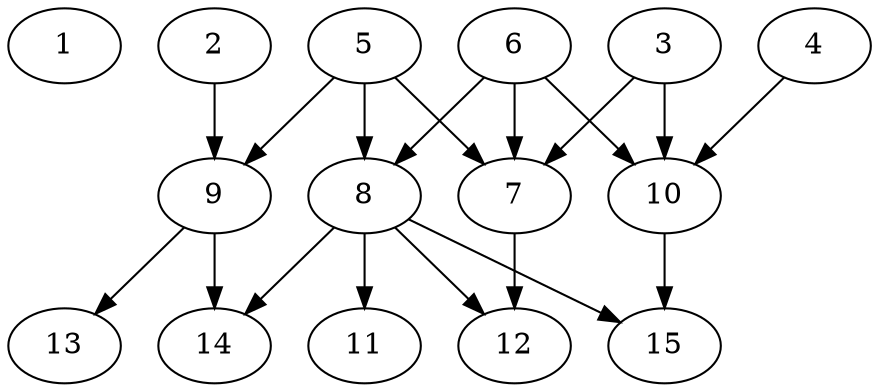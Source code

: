 // DAG automatically generated by daggen at Thu Oct  3 13:59:26 2019
// ./daggen --dot -n 15 --ccr 0.4 --fat 0.7 --regular 0.7 --density 0.5 --mindata 5242880 --maxdata 52428800 
digraph G {
  1 [size="38295040", alpha="0.15", expect_size="15318016"] 
  2 [size="44224000", alpha="0.13", expect_size="17689600"] 
  2 -> 9 [size ="17689600"]
  3 [size="63185920", alpha="0.14", expect_size="25274368"] 
  3 -> 7 [size ="25274368"]
  3 -> 10 [size ="25274368"]
  4 [size="18739200", alpha="0.18", expect_size="7495680"] 
  4 -> 10 [size ="7495680"]
  5 [size="94315520", alpha="0.04", expect_size="37726208"] 
  5 -> 7 [size ="37726208"]
  5 -> 8 [size ="37726208"]
  5 -> 9 [size ="37726208"]
  6 [size="48803840", alpha="0.04", expect_size="19521536"] 
  6 -> 7 [size ="19521536"]
  6 -> 8 [size ="19521536"]
  6 -> 10 [size ="19521536"]
  7 [size="121707520", alpha="0.05", expect_size="48683008"] 
  7 -> 12 [size ="48683008"]
  8 [size="79969280", alpha="0.08", expect_size="31987712"] 
  8 -> 11 [size ="31987712"]
  8 -> 12 [size ="31987712"]
  8 -> 14 [size ="31987712"]
  8 -> 15 [size ="31987712"]
  9 [size="122232320", alpha="0.11", expect_size="48892928"] 
  9 -> 13 [size ="48892928"]
  9 -> 14 [size ="48892928"]
  10 [size="75706880", alpha="0.13", expect_size="30282752"] 
  10 -> 15 [size ="30282752"]
  11 [size="54159360", alpha="0.19", expect_size="21663744"] 
  12 [size="23869440", alpha="0.06", expect_size="9547776"] 
  13 [size="101125120", alpha="0.09", expect_size="40450048"] 
  14 [size="67496960", alpha="0.02", expect_size="26998784"] 
  15 [size="57866240", alpha="0.03", expect_size="23146496"] 
}

